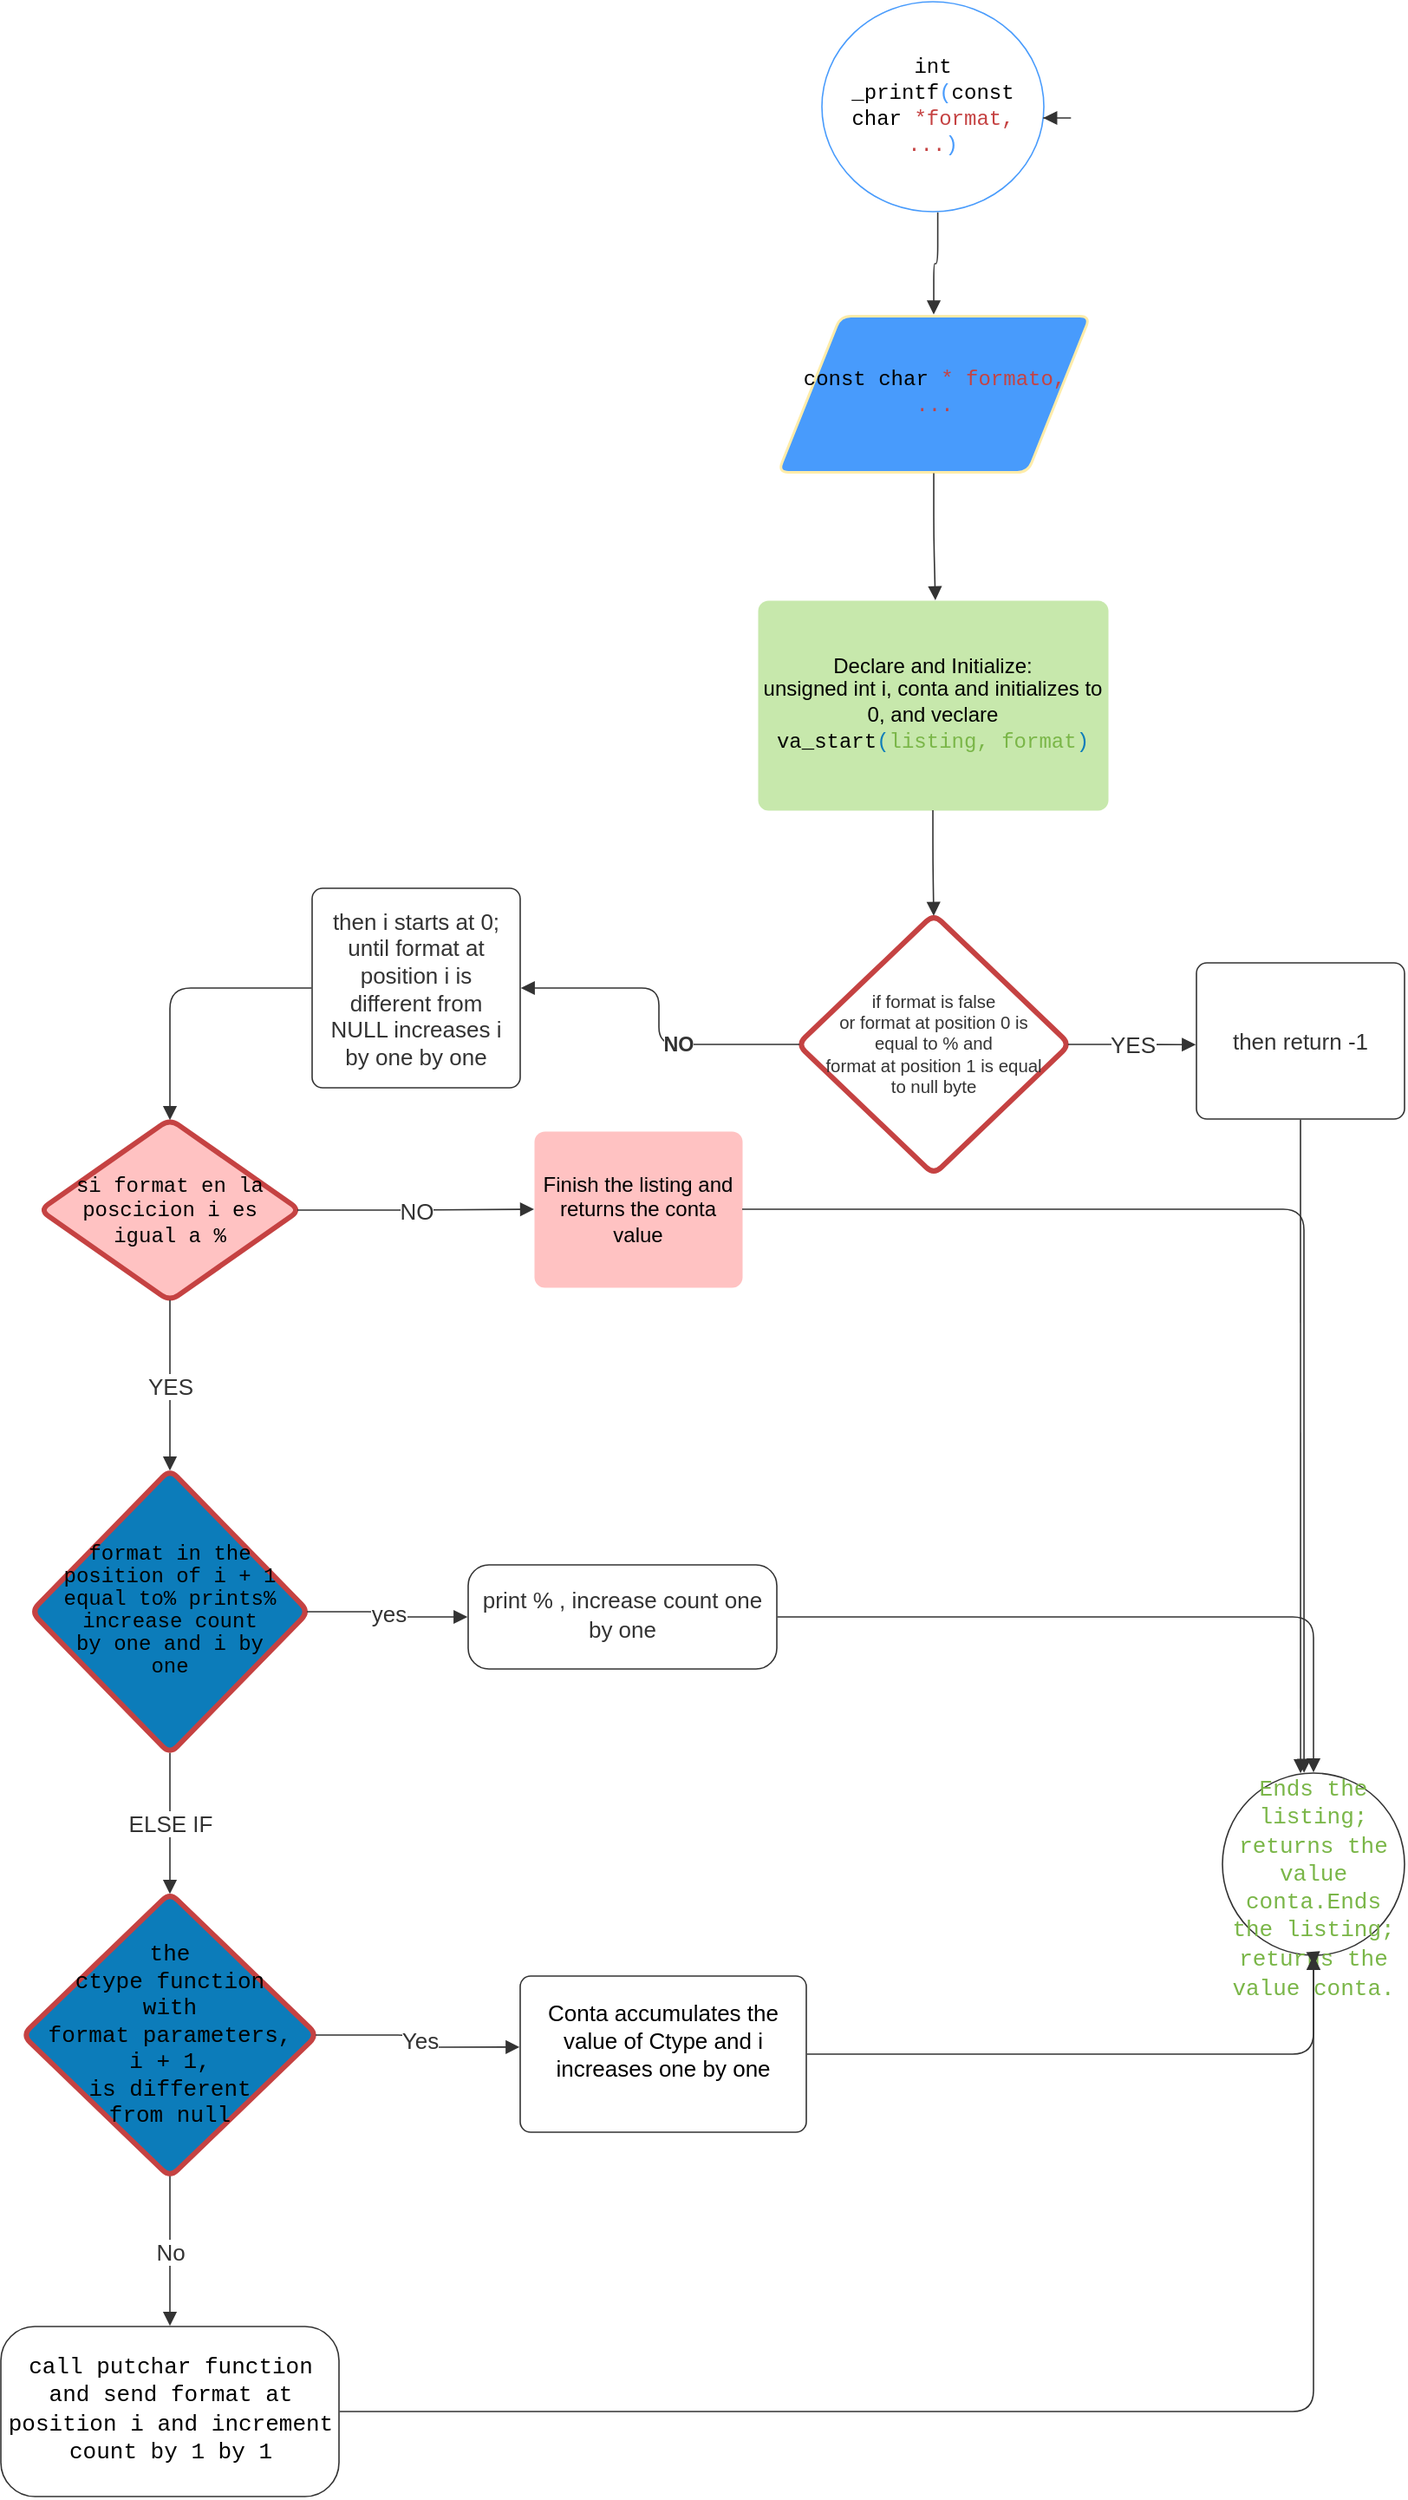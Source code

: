 <mxfile version="14.9.3" type="github">
  <diagram id="C5RBs43oDa-KdzZeNtuy" name="Page-1">
    <mxGraphModel dx="2480" dy="2455" grid="1" gridSize="10" guides="1" tooltips="1" connect="1" arrows="1" fold="1" page="1" pageScale="1" pageWidth="827" pageHeight="1169" math="0" shadow="0">
      <root>
        <mxCell id="WIyWlLk6GJQsqaUBKTNV-0" />
        <mxCell id="WIyWlLk6GJQsqaUBKTNV-1" parent="WIyWlLk6GJQsqaUBKTNV-0" />
        <UserObject label="&lt;div style=&quot;display: flex ; justify-content: center ; text-align: center ; align-items: baseline ; font-size: 0 ; line-height: 1.25 ; margin-top: -2px&quot;&gt;&lt;span&gt;&lt;span style=&quot;font-size: 12px ; color: #000000 ; font-family: &amp;#34;liberation mono&amp;#34;&quot;&gt;&lt;font style=&quot;vertical-align: inherit&quot;&gt;&lt;font style=&quot;vertical-align: inherit&quot;&gt;const &lt;/font&gt;&lt;/font&gt;&lt;/span&gt;&lt;font style=&quot;vertical-align: inherit&quot;&gt;&lt;span style=&quot;font-size: 12px ; color: #000000 ; font-family: &amp;#34;liberation mono&amp;#34;&quot;&gt;&lt;font style=&quot;vertical-align: inherit&quot;&gt;char &lt;/font&gt;&lt;/span&gt;&lt;span style=&quot;font-size: 12px ; color: #c54242 ; font-family: &amp;#34;liberation mono&amp;#34;&quot;&gt;&lt;font style=&quot;vertical-align: inherit&quot;&gt;* formato, ...&lt;/font&gt;&lt;/span&gt;&lt;/font&gt;&lt;span style=&quot;font-size: 12px ; color: #c9d1d9 ; font-family: &amp;#34;liberation mono&amp;#34;&quot;&gt; &lt;/span&gt;&lt;span style=&quot;font-size: 12px ; color: #000000 ; font-family: &amp;#34;liberation mono&amp;#34;&quot;&gt;&lt;font style=&quot;vertical-align: inherit&quot;&gt;&lt;/font&gt;&lt;/span&gt;&lt;span style=&quot;font-size: 12px ; color: #c9d1d9 ; font-family: &amp;#34;liberation mono&amp;#34;&quot;&gt; &lt;/span&gt;&lt;span style=&quot;font-size: 12px ; color: #c54242 ; font-family: &amp;#34;liberation mono&amp;#34;&quot;&gt;&lt;font style=&quot;vertical-align: inherit&quot;&gt;&lt;/font&gt;&lt;/span&gt;&lt;/span&gt;&lt;/div&gt;" lucidchartObjectId="tB_qdGgXDT~_" id="ZsIrpVvUOjPs-SvOrJEQ-40">
          <mxCell style="html=1;overflow=block;blockSpacing=1;whiteSpace=wrap;shape=parallelogram;perimeter=parallelogramPerimeter;anchorPointDirection=0;whiteSpace=wrap;fontSize=13;fontFamily=Liberation Mono;spacing=3.8;strokeColor=#ffeca9;strokeOpacity=100;fillOpacity=100;rounded=1;absoluteArcSize=1;arcSize=12;fillColor=#489bfc;strokeWidth=1.5;" vertex="1" parent="WIyWlLk6GJQsqaUBKTNV-1">
            <mxGeometry x="704.5" y="-299" width="180" height="90" as="geometry" />
          </mxCell>
        </UserObject>
        <UserObject label=" if format is false &#xa;or format at  position 0 is&#xa; equal to % and&#xa;format at position 1 is equal &#xa;to null byte " lucidchartObjectId="NB_qjtwegra6" id="ZsIrpVvUOjPs-SvOrJEQ-41">
          <mxCell style="html=1;overflow=block;blockSpacing=1;whiteSpace=wrap;rhombus;whiteSpace=wrap;fontSize=10.2;fontFamily=Helvetica;fontColor=#333333;spacing=3.8;strokeColor=#c54242;strokeOpacity=100;fillOpacity=100;rounded=1;absoluteArcSize=1;arcSize=12;fillColor=#ffffff;strokeWidth=3;" vertex="1" parent="WIyWlLk6GJQsqaUBKTNV-1">
            <mxGeometry x="716" y="46" width="157" height="150" as="geometry" />
          </mxCell>
        </UserObject>
        <UserObject label="&lt;div style=&quot;display: flex; justify-content: center; text-align: center; align-items: baseline; font-size: 0; line-height: 1.25;margin-top: -2px;&quot;&gt;&lt;span&gt;&lt;span style=&quot;font-size:12px;color:#000000;font-family: Helvetica;&quot;&gt;Declare and Initialize:&#xa;&lt;/span&gt;&lt;/span&gt;&lt;/div&gt;&lt;div style=&quot;display: flex; justify-content: center; text-align: center; align-items: baseline; font-size: 0; line-height: 1.25;margin-top: -2px;&quot;&gt;&lt;span&gt;&lt;span style=&quot;font-size:12px;color:#000000;font-family: Helvetica;&quot;&gt;&lt;span style=&quot;font-size:12px;color:#000000;font-family: Helvetica;&quot;&gt;unsigned int i, conta and initializes to 0, and veclare  &lt;/span&gt;&lt;span style=&quot;font-size:12px;color:#000000;font-family: Liberation Mono;&quot;&gt;va_start&lt;/span&gt;&lt;span style=&quot;font-size:12px;color:#0c7cba;font-family: Liberation Mono;&quot;&gt;(&lt;/span&gt;&lt;span style=&quot;font-size:12px;color:#7ab648;font-family: Liberation Mono;&quot;&gt;listing, format&lt;/span&gt;&lt;span style=&quot;font-size:12px;color:#0c7cba;font-family: Liberation Mono;&quot;&gt;)&lt;/span&gt;&lt;/span&gt;&lt;/span&gt;&lt;/div&gt;" lucidchartObjectId="tC_q.ugc0ykY" id="ZsIrpVvUOjPs-SvOrJEQ-42">
          <mxCell style="html=1;overflow=block;blockSpacing=1;whiteSpace=wrap;;whiteSpace=wrap;fontSize=13;fontFamily=Liberation Mono;spacing=3.8;strokeOpacity=0;fillOpacity=100;rounded=1;absoluteArcSize=1;arcSize=12;fillColor=#c7e8ac;strokeWidth=1.5;" vertex="1" parent="WIyWlLk6GJQsqaUBKTNV-1">
            <mxGeometry x="693" y="-135" width="202" height="121" as="geometry" />
          </mxCell>
        </UserObject>
        <UserObject label=" si format en la poscicion i es igual a %" lucidchartObjectId="KL_qHPi0l8Fo" id="ZsIrpVvUOjPs-SvOrJEQ-43">
          <mxCell style="html=1;overflow=block;blockSpacing=1;whiteSpace=wrap;rhombus;whiteSpace=wrap;fontSize=12;fontFamily=Liberation Mono;fontColor=#000000;align=center;spacing=3.8;strokeColor=#c54242;strokeOpacity=100;fillOpacity=100;rounded=1;absoluteArcSize=1;arcSize=12;fillColor=#ffc2c2;strokeWidth=3;" vertex="1" parent="WIyWlLk6GJQsqaUBKTNV-1">
            <mxGeometry x="279" y="164" width="150" height="105" as="geometry" />
          </mxCell>
        </UserObject>
        <UserObject label="Finish the listing and returns the conta value" lucidchartObjectId="4L_qAYndO_uU" id="ZsIrpVvUOjPs-SvOrJEQ-44">
          <mxCell style="html=1;overflow=block;blockSpacing=1;whiteSpace=wrap;;whiteSpace=wrap;fontSize=12;fontFamily=Helvetica;fontColor=#000000;spacing=3.8;verticalAlign=middle;strokeOpacity=0;fillOpacity=100;rounded=1;absoluteArcSize=1;arcSize=12;fillColor=#ffc2c2;strokeWidth=1.5;" vertex="1" parent="WIyWlLk6GJQsqaUBKTNV-1">
            <mxGeometry x="564" y="171" width="120" height="90" as="geometry" />
          </mxCell>
        </UserObject>
        <UserObject label="" lucidchartObjectId="zO_qtwRH1phF" id="ZsIrpVvUOjPs-SvOrJEQ-45">
          <mxCell style="html=1;jettySize=18;whiteSpace=wrap;fontSize=13;fontFamily=Helvetica;strokeColor=#333333;strokeOpacity=100;strokeWidth=0.8;rounded=1;arcSize=20;edgeStyle=orthogonalEdgeStyle;startArrow=none;;endArrow=block;endFill=1;;exitX=0.522;exitY=1.003;exitPerimeter=0;entryX=0.5;entryY=-0.008;entryPerimeter=0;" edge="1" parent="WIyWlLk6GJQsqaUBKTNV-1" source="ZsIrpVvUOjPs-SvOrJEQ-48" target="ZsIrpVvUOjPs-SvOrJEQ-40">
            <mxGeometry width="100" height="100" relative="1" as="geometry">
              <Array as="points" />
            </mxGeometry>
          </mxCell>
        </UserObject>
        <UserObject label="" lucidchartObjectId="MO_qeyLKl4_R" id="ZsIrpVvUOjPs-SvOrJEQ-46">
          <mxCell style="html=1;jettySize=18;whiteSpace=wrap;fontSize=11.7;fontFamily=Helvetica;fontColor=#333333;fontStyle=1;strokeColor=#333333;strokeOpacity=100;strokeWidth=0.8;rounded=1;arcSize=20;edgeStyle=orthogonalEdgeStyle;startArrow=none;;endArrow=block;endFill=1;;exitX=0.007;exitY=0.5;exitPerimeter=0;entryX=1.003;entryY=0.5;entryPerimeter=0;" edge="1" parent="WIyWlLk6GJQsqaUBKTNV-1" source="ZsIrpVvUOjPs-SvOrJEQ-41" target="ZsIrpVvUOjPs-SvOrJEQ-53">
            <mxGeometry width="100" height="100" relative="1" as="geometry">
              <Array as="points" />
            </mxGeometry>
          </mxCell>
        </UserObject>
        <mxCell id="ZsIrpVvUOjPs-SvOrJEQ-47" value="NO" style="text;html=1;resizable=0;labelBackgroundColor=#ffffff;align=center;verticalAlign=middle;fontStyle=1;fontColor=#333333;;fontSize=11.7;" vertex="1" parent="ZsIrpVvUOjPs-SvOrJEQ-46">
          <mxGeometry x="-0.273" relative="1" as="geometry" />
        </mxCell>
        <UserObject label="&lt;div style=&quot;display: flex; justify-content: center; text-align: center; align-items: baseline; font-size: 0; line-height: 1.25;margin-top: -2px;&quot;&gt;&lt;span&gt;&lt;span style=&quot;font-size:12px;color:#000000;font-family: Liberation Mono;&quot;&gt;int&lt;/span&gt;&lt;span style=&quot;font-size:12px;color:#c9d1d9;font-family: Liberation Mono;&quot;&gt; &lt;/span&gt;&lt;span style=&quot;font-size:12px;color:#000000;font-family: Liberation Mono;&quot;&gt;_printf&lt;/span&gt;&lt;span style=&quot;font-size:12px;color:#489bfc;font-family: Liberation Mono;&quot;&gt;(&lt;/span&gt;&lt;span style=&quot;font-size:12px;color:#000000;font-family: Liberation Mono;&quot;&gt;const&lt;/span&gt;&lt;span style=&quot;font-size:12px;color:#c9d1d9;font-family: Liberation Mono;&quot;&gt; &lt;/span&gt;&lt;span style=&quot;font-size:12px;color:#000000;font-family: Liberation Mono;&quot;&gt;char&lt;/span&gt;&lt;span style=&quot;font-size:12px;color:#c9d1d9;font-family: Liberation Mono;&quot;&gt; &lt;/span&gt;&lt;span style=&quot;font-size:12px;color:#c54242;font-family: Liberation Mono;&quot;&gt;*format, ...&lt;/span&gt;&lt;span style=&quot;font-size:12px;color:#489bfc;font-family: Liberation Mono;&quot;&gt;)&lt;/span&gt;&lt;/span&gt;&lt;/div&gt;" lucidchartObjectId="i_aZ1Uuy_ZPy" id="ZsIrpVvUOjPs-SvOrJEQ-48">
          <mxCell style="html=1;overflow=block;blockSpacing=1;whiteSpace=wrap;ellipse;whiteSpace=wrap;fontSize=13;fontFamily=Liberation Mono;spacing=3.8;strokeColor=#489bfc;strokeOpacity=100;fillOpacity=100;rounded=1;absoluteArcSize=1;arcSize=12;fillColor=#ffffff;strokeWidth=0.8;" vertex="1" parent="WIyWlLk6GJQsqaUBKTNV-1">
            <mxGeometry x="730" y="-480" width="128" height="121" as="geometry" />
          </mxCell>
        </UserObject>
        <UserObject label="" lucidchartObjectId="WIbZkRTLIUyJ" id="ZsIrpVvUOjPs-SvOrJEQ-49">
          <mxCell style="html=1;jettySize=18;whiteSpace=wrap;fontSize=13;strokeColor=#333333;strokeOpacity=100;strokeWidth=0.8;rounded=1;arcSize=24;edgeStyle=orthogonalEdgeStyle;startArrow=none;;endArrow=block;endFill=1;;exitX=0.5;exitY=1;exitPerimeter=0;entryX=0.5;entryY=0.006;entryPerimeter=0;" edge="1" parent="WIyWlLk6GJQsqaUBKTNV-1" source="ZsIrpVvUOjPs-SvOrJEQ-42" target="ZsIrpVvUOjPs-SvOrJEQ-41">
            <mxGeometry width="100" height="100" relative="1" as="geometry">
              <Array as="points" />
            </mxGeometry>
          </mxCell>
        </UserObject>
        <UserObject label="" lucidchartObjectId="BJbZPx8ohABN" id="ZsIrpVvUOjPs-SvOrJEQ-50">
          <mxCell style="html=1;jettySize=18;whiteSpace=wrap;fontSize=13;fontColor=#333333;align=center;strokeColor=#333333;strokeOpacity=100;strokeWidth=0.8;rounded=1;arcSize=24;edgeStyle=orthogonalEdgeStyle;startArrow=none;;endArrow=block;endFill=1;;exitX=0.993;exitY=0.5;exitPerimeter=0;entryX=-0.003;entryY=0.524;entryPerimeter=0;" edge="1" parent="WIyWlLk6GJQsqaUBKTNV-1" source="ZsIrpVvUOjPs-SvOrJEQ-41" target="ZsIrpVvUOjPs-SvOrJEQ-52">
            <mxGeometry width="100" height="100" relative="1" as="geometry">
              <Array as="points" />
            </mxGeometry>
          </mxCell>
        </UserObject>
        <mxCell id="ZsIrpVvUOjPs-SvOrJEQ-51" value="YES" style="text;html=1;resizable=0;labelBackgroundColor=#ffffff;align=center;verticalAlign=middle;fontColor=#333333;;fontSize=13;" vertex="1" parent="ZsIrpVvUOjPs-SvOrJEQ-50">
          <mxGeometry relative="1" as="geometry" />
        </mxCell>
        <UserObject label="then return -1" lucidchartObjectId="TKbZXt.E.Pcr" id="ZsIrpVvUOjPs-SvOrJEQ-52">
          <mxCell style="html=1;overflow=block;blockSpacing=1;whiteSpace=wrap;;whiteSpace=wrap;fontSize=13;fontColor=#333333;align=center;spacing=9;strokeColor=#333333;strokeOpacity=100;fillOpacity=100;rounded=1;absoluteArcSize=1;arcSize=12;fillColor=#ffffff;strokeWidth=0.8;" vertex="1" parent="WIyWlLk6GJQsqaUBKTNV-1">
            <mxGeometry x="946" y="74" width="120" height="90" as="geometry" />
          </mxCell>
        </UserObject>
        <UserObject label="then i starts at 0; until format at position i is different from NULL increases i by one by one" lucidchartObjectId="qObZJ~z5I95b" id="ZsIrpVvUOjPs-SvOrJEQ-53">
          <mxCell style="html=1;overflow=block;blockSpacing=1;whiteSpace=wrap;;whiteSpace=wrap;fontSize=13;fontColor=#333333;align=center;spacing=9;strokeColor=#333333;strokeOpacity=100;fillOpacity=100;rounded=1;absoluteArcSize=1;arcSize=12;fillColor=#ffffff;strokeWidth=0.8;" vertex="1" parent="WIyWlLk6GJQsqaUBKTNV-1">
            <mxGeometry x="436" y="31" width="120" height="115" as="geometry" />
          </mxCell>
        </UserObject>
        <UserObject label="" lucidchartObjectId="uQbZUZfrfFrB" id="ZsIrpVvUOjPs-SvOrJEQ-54">
          <mxCell style="html=1;jettySize=18;whiteSpace=wrap;fontSize=13;strokeColor=#333333;strokeOpacity=100;strokeWidth=0.8;rounded=1;arcSize=24;edgeStyle=orthogonalEdgeStyle;startArrow=none;;endArrow=block;endFill=1;;exitX=-0.003;exitY=0.5;exitPerimeter=0;entryX=0.5;entryY=0.006;entryPerimeter=0;" edge="1" parent="WIyWlLk6GJQsqaUBKTNV-1" source="ZsIrpVvUOjPs-SvOrJEQ-53" target="ZsIrpVvUOjPs-SvOrJEQ-43">
            <mxGeometry width="100" height="100" relative="1" as="geometry">
              <Array as="points" />
            </mxGeometry>
          </mxCell>
        </UserObject>
        <UserObject label="&lt;div style=&quot;display: flex; justify-content: center; text-align: center; align-items: baseline; font-size: 0; line-height: 1.25;margin-top: -2px;&quot;&gt;&lt;span&gt;&lt;span style=&quot;font-size:12px;color:#000000;font-family: Liberation Mono;&quot;&gt;format in the &#xa;&lt;/span&gt;&lt;/span&gt;&lt;/div&gt;&lt;div style=&quot;display: flex; justify-content: center; text-align: center; align-items: baseline; font-size: 0; line-height: 1.25;margin-top: -2px;&quot;&gt;&lt;span&gt;&lt;span style=&quot;font-size:12px;color:#000000;font-family: Liberation Mono;&quot;&gt;position of i + 1&#xa;&lt;/span&gt;&lt;/span&gt;&lt;/div&gt;&lt;div style=&quot;display: flex; justify-content: center; text-align: center; align-items: baseline; font-size: 0; line-height: 1.25;margin-top: -2px;&quot;&gt;&lt;span&gt;&lt;span style=&quot;font-size:12px;color:#000000;font-family: Liberation Mono;&quot;&gt;equal to% prints%&#xa;&lt;/span&gt;&lt;/span&gt;&lt;/div&gt;&lt;div style=&quot;display: flex; justify-content: center; text-align: center; align-items: baseline; font-size: 0; line-height: 1.25;margin-top: -2px;&quot;&gt;&lt;span&gt;&lt;span style=&quot;font-size:12px;color:#000000;font-family: Liberation Mono;&quot;&gt;increase count &#xa;&lt;/span&gt;&lt;/span&gt;&lt;/div&gt;&lt;div style=&quot;display: flex; justify-content: center; text-align: center; align-items: baseline; font-size: 0; line-height: 1.25;margin-top: -2px;&quot;&gt;&lt;span&gt;&lt;span style=&quot;font-size:12px;color:#000000;font-family: Liberation Mono;&quot;&gt;by one and i by&#xa;&lt;/span&gt;&lt;/span&gt;&lt;/div&gt;&lt;div style=&quot;display: flex; justify-content: center; text-align: center; align-items: baseline; font-size: 0; line-height: 1.25;margin-top: -2px;&quot;&gt;&lt;span&gt;&lt;span style=&quot;font-size:12px;color:#000000;font-family: Liberation Mono;&quot;&gt; one&lt;/span&gt;&lt;/span&gt;&lt;/div&gt;" lucidchartObjectId="xVbZp4Xpioo2" id="ZsIrpVvUOjPs-SvOrJEQ-55">
          <mxCell style="html=1;overflow=block;blockSpacing=1;whiteSpace=wrap;rhombus;whiteSpace=wrap;fontSize=13;fontFamily=Liberation Mono;spacing=3.8;verticalAlign=middle;strokeColor=#c54242;strokeOpacity=100;fillOpacity=100;rounded=1;absoluteArcSize=1;arcSize=12;fillColor=#0c7cba;strokeWidth=3;" vertex="1" parent="WIyWlLk6GJQsqaUBKTNV-1">
            <mxGeometry x="274" y="366" width="160" height="164" as="geometry" />
          </mxCell>
        </UserObject>
        <UserObject label="" lucidchartObjectId="ZQcZmZQyTfRN" id="ZsIrpVvUOjPs-SvOrJEQ-56">
          <mxCell style="html=1;jettySize=18;whiteSpace=wrap;fontSize=13;fontColor=#333333;align=center;strokeColor=#333333;strokeOpacity=100;strokeWidth=0.8;rounded=1;arcSize=24;edgeStyle=orthogonalEdgeStyle;startArrow=none;;endArrow=block;endFill=1;;exitX=0.99;exitY=0.5;exitPerimeter=0;entryX=0;entryY=0.5;entryPerimeter=0;" edge="1" parent="WIyWlLk6GJQsqaUBKTNV-1" source="ZsIrpVvUOjPs-SvOrJEQ-43" target="ZsIrpVvUOjPs-SvOrJEQ-44">
            <mxGeometry width="100" height="100" relative="1" as="geometry">
              <Array as="points" />
            </mxGeometry>
          </mxCell>
        </UserObject>
        <mxCell id="ZsIrpVvUOjPs-SvOrJEQ-57" value="NO" style="text;html=1;resizable=0;labelBackgroundColor=#ffffff;align=center;verticalAlign=middle;fontColor=#333333;;fontSize=13;" vertex="1" parent="ZsIrpVvUOjPs-SvOrJEQ-56">
          <mxGeometry relative="1" as="geometry" />
        </mxCell>
        <UserObject label="" lucidchartObjectId=".QcZ6O-5JWqK" id="ZsIrpVvUOjPs-SvOrJEQ-58">
          <mxCell style="html=1;jettySize=18;whiteSpace=wrap;fontSize=13;fontColor=#333333;align=center;strokeColor=#333333;strokeOpacity=100;strokeWidth=0.8;rounded=1;arcSize=24;edgeStyle=orthogonalEdgeStyle;startArrow=none;;endArrow=block;endFill=1;;exitX=0.5;exitY=0.994;exitPerimeter=0;entryX=0.5;entryY=0.004;entryPerimeter=0;" edge="1" parent="WIyWlLk6GJQsqaUBKTNV-1" source="ZsIrpVvUOjPs-SvOrJEQ-43" target="ZsIrpVvUOjPs-SvOrJEQ-55">
            <mxGeometry width="100" height="100" relative="1" as="geometry">
              <Array as="points" />
            </mxGeometry>
          </mxCell>
        </UserObject>
        <mxCell id="ZsIrpVvUOjPs-SvOrJEQ-59" value="YES" style="text;html=1;resizable=0;labelBackgroundColor=#ffffff;align=center;verticalAlign=middle;fontColor=#333333;;fontSize=13;" vertex="1" parent="ZsIrpVvUOjPs-SvOrJEQ-58">
          <mxGeometry relative="1" as="geometry" />
        </mxCell>
        <UserObject label="the &#xa;ctype function&#xa; with&#xa; format parameters,&#xa; i + 1,&#xa; is different &#xa;from null" lucidchartObjectId="B2cZNaD~l64G" id="ZsIrpVvUOjPs-SvOrJEQ-60">
          <mxCell style="html=1;overflow=block;blockSpacing=1;whiteSpace=wrap;rhombus;whiteSpace=wrap;fontSize=13;fontFamily=Liberation Mono;fontColor=#000000;spacing=3.8;verticalAlign=middle;strokeColor=#c54242;strokeOpacity=100;fillOpacity=100;rounded=1;absoluteArcSize=1;arcSize=12;fillColor=#0c7cba;strokeWidth=3;" vertex="1" parent="WIyWlLk6GJQsqaUBKTNV-1">
            <mxGeometry x="269" y="610" width="170" height="164" as="geometry" />
          </mxCell>
        </UserObject>
        <UserObject label="" lucidchartObjectId="T_cZQdzaTnS2" id="ZsIrpVvUOjPs-SvOrJEQ-61">
          <mxCell style="html=1;jettySize=18;whiteSpace=wrap;fontSize=13;fontColor=#333333;align=center;strokeColor=#333333;strokeOpacity=100;strokeWidth=0.8;rounded=1;arcSize=24;edgeStyle=orthogonalEdgeStyle;startArrow=none;;endArrow=block;endFill=1;;exitX=0.5;exitY=0.996;exitPerimeter=0;entryX=0.5;entryY=0.004;entryPerimeter=0;" edge="1" parent="WIyWlLk6GJQsqaUBKTNV-1" source="ZsIrpVvUOjPs-SvOrJEQ-55" target="ZsIrpVvUOjPs-SvOrJEQ-60">
            <mxGeometry width="100" height="100" relative="1" as="geometry">
              <Array as="points" />
            </mxGeometry>
          </mxCell>
        </UserObject>
        <mxCell id="ZsIrpVvUOjPs-SvOrJEQ-62" value="ELSE IF" style="text;html=1;resizable=0;labelBackgroundColor=#ffffff;align=center;verticalAlign=middle;fontColor=#333333;;fontSize=13;" vertex="1" parent="ZsIrpVvUOjPs-SvOrJEQ-61">
          <mxGeometry relative="1" as="geometry" />
        </mxCell>
        <UserObject label="" lucidchartObjectId="1mdZUgfAmcg2" id="ZsIrpVvUOjPs-SvOrJEQ-63">
          <mxCell style="html=1;jettySize=18;whiteSpace=wrap;fontSize=13;fontColor=#333333;align=center;strokeColor=#333333;strokeOpacity=100;strokeWidth=0.8;rounded=1;arcSize=24;edgeStyle=orthogonalEdgeStyle;startArrow=none;;endArrow=block;endFill=1;;exitX=0.994;exitY=0.5;exitPerimeter=0;entryX=-0.002;entryY=0.5;entryPerimeter=0;" edge="1" parent="WIyWlLk6GJQsqaUBKTNV-1" source="ZsIrpVvUOjPs-SvOrJEQ-55" target="ZsIrpVvUOjPs-SvOrJEQ-65">
            <mxGeometry width="100" height="100" relative="1" as="geometry">
              <Array as="points" />
            </mxGeometry>
          </mxCell>
        </UserObject>
        <mxCell id="ZsIrpVvUOjPs-SvOrJEQ-64" value="yes" style="text;html=1;resizable=0;labelBackgroundColor=#ffffff;align=center;verticalAlign=middle;fontColor=#333333;;fontSize=13;" vertex="1" parent="ZsIrpVvUOjPs-SvOrJEQ-63">
          <mxGeometry relative="1" as="geometry" />
        </mxCell>
        <mxCell id="ZsIrpVvUOjPs-SvOrJEQ-65" value="&lt;div style=&quot;display: flex; justify-content: center; text-align: center; align-items: baseline; font-size: 0; line-height: 1.25;margin-top: -2px;&quot;&gt;&lt;span&gt;&lt;span style=&quot;font-size:13px;color:#333333;&quot;&gt;print % , increase count one by one&lt;/span&gt;&lt;/span&gt;&lt;/div&gt;" style="rounded=1;arcSize=20;whiteSpace=wrap;overflow=block;blockSpacing=1;html=1;fontSize=13;spacing=0;strokeColor=#333333;strokeOpacity=100;fillOpacity=100;fillColor=#ffffff;strokeWidth=0.8;" vertex="1" parent="WIyWlLk6GJQsqaUBKTNV-1">
          <mxGeometry x="526" y="421" width="178" height="60" as="geometry" />
        </mxCell>
        <mxCell id="ZsIrpVvUOjPs-SvOrJEQ-66" value="&lt;div style=&quot;display: flex; justify-content: center; text-align: center; align-items: baseline; font-size: 0; line-height: 1.25;margin-top: -2px;&quot;&gt;&lt;span&gt;&lt;span style=&quot;font-size:13px;color:#000000;font-family: Liberation Mono;&quot;&gt;call putchar function and send format at position i and increment count by 1 by 1 &lt;/span&gt;&lt;/span&gt;&lt;/div&gt;" style="rounded=1;arcSize=20;whiteSpace=wrap;overflow=block;blockSpacing=1;html=1;fontSize=13;fontFamily=Liberation Mono;spacing=0;strokeColor=#333333;strokeOpacity=100;fillOpacity=100;fillColor=#ffffff;strokeWidth=0.8;" vertex="1" parent="WIyWlLk6GJQsqaUBKTNV-1">
          <mxGeometry x="256.5" y="860" width="195" height="98" as="geometry" />
        </mxCell>
        <UserObject label="&lt;div style=&quot;display: flex; justify-content: center; text-align: center; align-items: baseline; font-size: 0; line-height: 1.25;margin-top: -2px;&quot;&gt;&lt;span&gt;&lt;span style=&quot;font-size:13px;color:#7ab648;font-family: Liberation Mono;&quot;&gt;Ends the listing; returns the value conta.Ends the listing; returns the value conta.&lt;/span&gt;&lt;span style=&quot;font-size:13px;color:#7ab648;&quot;&gt;&#xa;&lt;/span&gt;&lt;/span&gt;&lt;/div&gt;" lucidchartObjectId="OBdZqc9v7BP8" id="ZsIrpVvUOjPs-SvOrJEQ-67">
          <mxCell style="html=1;overflow=block;blockSpacing=1;whiteSpace=wrap;ellipse;whiteSpace=wrap;fontSize=13;spacing=3.8;strokeColor=#333333;strokeOpacity=100;fillOpacity=100;rounded=1;absoluteArcSize=1;arcSize=12;fillColor=#ffffff;strokeWidth=0.8;" vertex="1" parent="WIyWlLk6GJQsqaUBKTNV-1">
            <mxGeometry x="961" y="541" width="105" height="105" as="geometry" />
          </mxCell>
        </UserObject>
        <UserObject label="" lucidchartObjectId="1BdZyvKUz_Wi" id="ZsIrpVvUOjPs-SvOrJEQ-68">
          <mxCell style="html=1;jettySize=18;whiteSpace=wrap;fontSize=13;fontColor=#333333;align=center;strokeColor=#333333;strokeOpacity=100;strokeWidth=0.8;rounded=1;arcSize=24;edgeStyle=orthogonalEdgeStyle;startArrow=none;;endArrow=block;endFill=1;;exitX=0.994;exitY=0.5;exitPerimeter=0;entryX=-0.002;entryY=0.455;entryPerimeter=0;" edge="1" parent="WIyWlLk6GJQsqaUBKTNV-1" source="ZsIrpVvUOjPs-SvOrJEQ-60" target="ZsIrpVvUOjPs-SvOrJEQ-75">
            <mxGeometry width="100" height="100" relative="1" as="geometry">
              <Array as="points" />
            </mxGeometry>
          </mxCell>
        </UserObject>
        <mxCell id="ZsIrpVvUOjPs-SvOrJEQ-69" value="Yes" style="text;html=1;resizable=0;labelBackgroundColor=#ffffff;align=center;verticalAlign=middle;fontColor=#333333;;fontSize=13;" vertex="1" parent="ZsIrpVvUOjPs-SvOrJEQ-68">
          <mxGeometry relative="1" as="geometry" />
        </mxCell>
        <UserObject label="" lucidchartObjectId="5BdZ2SMFaJqF" id="ZsIrpVvUOjPs-SvOrJEQ-70">
          <mxCell style="html=1;jettySize=18;whiteSpace=wrap;fontSize=13;fontColor=#333333;align=center;strokeColor=#333333;strokeOpacity=100;strokeWidth=0.8;rounded=1;arcSize=24;edgeStyle=orthogonalEdgeStyle;startArrow=none;;endArrow=block;endFill=1;;exitX=0.5;exitY=0.996;exitPerimeter=0;entryX=0.5;entryY=-0.004;entryPerimeter=0;" edge="1" parent="WIyWlLk6GJQsqaUBKTNV-1" source="ZsIrpVvUOjPs-SvOrJEQ-60" target="ZsIrpVvUOjPs-SvOrJEQ-66">
            <mxGeometry width="100" height="100" relative="1" as="geometry">
              <Array as="points" />
            </mxGeometry>
          </mxCell>
        </UserObject>
        <mxCell id="ZsIrpVvUOjPs-SvOrJEQ-71" value="No" style="text;html=1;resizable=0;labelBackgroundColor=#ffffff;align=center;verticalAlign=middle;fontColor=#333333;;fontSize=13;" vertex="1" parent="ZsIrpVvUOjPs-SvOrJEQ-70">
          <mxGeometry relative="1" as="geometry" />
        </mxCell>
        <UserObject label="" lucidchartObjectId="XCdZS8ru7Amo" id="ZsIrpVvUOjPs-SvOrJEQ-72">
          <mxCell style="html=1;jettySize=18;whiteSpace=wrap;fontSize=13;strokeColor=#333333;strokeOpacity=100;strokeWidth=0.8;rounded=1;arcSize=24;edgeStyle=orthogonalEdgeStyle;startArrow=none;;endArrow=block;endFill=1;;exitX=1.002;exitY=0.5;exitPerimeter=0;entryX=0.5;entryY=1.004;entryPerimeter=0;" edge="1" parent="WIyWlLk6GJQsqaUBKTNV-1" source="ZsIrpVvUOjPs-SvOrJEQ-66" target="ZsIrpVvUOjPs-SvOrJEQ-67">
            <mxGeometry width="100" height="100" relative="1" as="geometry">
              <Array as="points" />
            </mxGeometry>
          </mxCell>
        </UserObject>
        <UserObject label="" lucidchartObjectId="QEdZhGd2pH~e" id="ZsIrpVvUOjPs-SvOrJEQ-73">
          <mxCell style="html=1;jettySize=18;whiteSpace=wrap;fontSize=13;strokeColor=#333333;strokeOpacity=100;strokeWidth=0.8;rounded=1;arcSize=24;edgeStyle=orthogonalEdgeStyle;startArrow=none;;endArrow=block;endFill=1;;exitX=0.5;exitY=1.004;exitPerimeter=0;" edge="1" parent="WIyWlLk6GJQsqaUBKTNV-1" source="ZsIrpVvUOjPs-SvOrJEQ-67">
            <mxGeometry width="100" height="100" relative="1" as="geometry">
              <Array as="points" />
              <mxPoint x="1014" y="652" as="targetPoint" />
            </mxGeometry>
          </mxCell>
        </UserObject>
        <UserObject label="" lucidchartObjectId="TEdZBORUGi7O" id="ZsIrpVvUOjPs-SvOrJEQ-74">
          <mxCell style="html=1;jettySize=18;whiteSpace=wrap;fontSize=13;strokeColor=#333333;strokeOpacity=100;strokeWidth=0.8;rounded=1;arcSize=24;edgeStyle=orthogonalEdgeStyle;startArrow=none;;endArrow=block;endFill=1;;exitX=0.5;exitY=1.004;exitPerimeter=0;entryX=0.429;entryY=0.001;entryPerimeter=0;" edge="1" parent="WIyWlLk6GJQsqaUBKTNV-1" source="ZsIrpVvUOjPs-SvOrJEQ-52" target="ZsIrpVvUOjPs-SvOrJEQ-67">
            <mxGeometry width="100" height="100" relative="1" as="geometry">
              <Array as="points" />
            </mxGeometry>
          </mxCell>
        </UserObject>
        <UserObject label="Conta accumulates the value of Ctype and i increases one by one&#xa;" lucidchartObjectId=".LdZwrquqhka" id="ZsIrpVvUOjPs-SvOrJEQ-75">
          <mxCell style="html=1;overflow=block;blockSpacing=1;whiteSpace=wrap;;whiteSpace=wrap;fontSize=13;align=center;spacing=3.8;strokeColor=#333333;strokeOpacity=100;fillOpacity=100;rounded=1;absoluteArcSize=1;arcSize=12;fillColor=#ffffff;strokeWidth=0.8;" vertex="1" parent="WIyWlLk6GJQsqaUBKTNV-1">
            <mxGeometry x="556" y="658" width="165" height="90" as="geometry" />
          </mxCell>
        </UserObject>
        <UserObject label="" lucidchartObjectId="zMdZL-46JsUA" id="ZsIrpVvUOjPs-SvOrJEQ-76">
          <mxCell style="html=1;jettySize=18;whiteSpace=wrap;fontSize=13;strokeColor=#333333;strokeOpacity=100;strokeWidth=0.8;rounded=1;arcSize=24;edgeStyle=orthogonalEdgeStyle;startArrow=none;;endArrow=block;endFill=1;;exitX=1;exitY=0.5;exitPerimeter=0;entryX=0.448;entryY=-0.001;entryPerimeter=0;" edge="1" parent="WIyWlLk6GJQsqaUBKTNV-1" source="ZsIrpVvUOjPs-SvOrJEQ-44" target="ZsIrpVvUOjPs-SvOrJEQ-67">
            <mxGeometry width="100" height="100" relative="1" as="geometry">
              <Array as="points" />
            </mxGeometry>
          </mxCell>
        </UserObject>
        <UserObject label="" lucidchartObjectId="IMdZVrF1-niI" id="ZsIrpVvUOjPs-SvOrJEQ-77">
          <mxCell style="html=1;jettySize=18;whiteSpace=wrap;fontSize=13;strokeColor=#333333;strokeOpacity=100;strokeWidth=0.8;rounded=1;arcSize=24;edgeStyle=orthogonalEdgeStyle;startArrow=none;;endArrow=block;endFill=1;;exitX=1.002;exitY=0.5;exitPerimeter=0;entryX=0.5;entryY=-0.004;entryPerimeter=0;" edge="1" parent="WIyWlLk6GJQsqaUBKTNV-1" source="ZsIrpVvUOjPs-SvOrJEQ-65" target="ZsIrpVvUOjPs-SvOrJEQ-67">
            <mxGeometry width="100" height="100" relative="1" as="geometry">
              <Array as="points">
                <mxPoint x="1014" y="451" />
              </Array>
            </mxGeometry>
          </mxCell>
        </UserObject>
        <UserObject label="" lucidchartObjectId="YNdZbu3HV0hA" id="ZsIrpVvUOjPs-SvOrJEQ-78">
          <mxCell style="html=1;jettySize=18;whiteSpace=wrap;fontSize=13;strokeColor=#333333;strokeOpacity=100;strokeWidth=0.8;rounded=1;arcSize=24;edgeStyle=orthogonalEdgeStyle;startArrow=none;;endArrow=block;endFill=1;;exitX=1.002;exitY=0.5;exitPerimeter=0;entryX=0.5;entryY=1.004;entryPerimeter=0;" edge="1" parent="WIyWlLk6GJQsqaUBKTNV-1" source="ZsIrpVvUOjPs-SvOrJEQ-75" target="ZsIrpVvUOjPs-SvOrJEQ-67">
            <mxGeometry width="100" height="100" relative="1" as="geometry">
              <Array as="points" />
            </mxGeometry>
          </mxCell>
        </UserObject>
        <UserObject label="" lucidchartObjectId="_RdZrqNutX.R" id="ZsIrpVvUOjPs-SvOrJEQ-79">
          <mxCell style="html=1;jettySize=18;whiteSpace=wrap;fontSize=13;strokeColor=#333333;strokeOpacity=100;strokeWidth=0.8;rounded=1;arcSize=24;edgeStyle=orthogonalEdgeStyle;startArrow=none;;endArrow=block;endFill=1;;exitX=0.5;exitY=1.008;exitPerimeter=0;entryX=0.507;entryY=0;entryPerimeter=0;" edge="1" parent="WIyWlLk6GJQsqaUBKTNV-1" source="ZsIrpVvUOjPs-SvOrJEQ-40" target="ZsIrpVvUOjPs-SvOrJEQ-42">
            <mxGeometry width="100" height="100" relative="1" as="geometry">
              <Array as="points" />
            </mxGeometry>
          </mxCell>
        </UserObject>
        <UserObject label="" lucidchartObjectId="5SdZzjjQCIWo" id="ZsIrpVvUOjPs-SvOrJEQ-80">
          <mxCell style="html=1;jettySize=18;whiteSpace=wrap;fontSize=13;strokeColor=#333333;strokeOpacity=100;strokeWidth=0.8;rounded=1;arcSize=24;edgeStyle=orthogonalEdgeStyle;startArrow=none;;endArrow=block;endFill=1;;exitY=0.5;exitPerimeter=0;entryY=0.5;entryPerimeter=0;" edge="1" parent="WIyWlLk6GJQsqaUBKTNV-1" source="ZsIrpVvUOjPs-SvOrJEQ-48" target="ZsIrpVvUOjPs-SvOrJEQ-48">
            <mxGeometry width="100" height="100" relative="1" as="geometry">
              <Array as="points">
                <mxPoint x="877" y="-413" generated="1" />
                <mxPoint x="877" y="-413" generated="1" />
              </Array>
            </mxGeometry>
          </mxCell>
        </UserObject>
      </root>
    </mxGraphModel>
  </diagram>
</mxfile>
